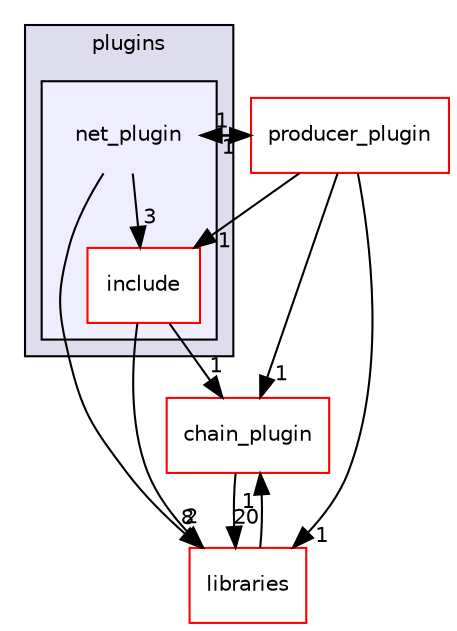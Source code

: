 digraph "plugins/net_plugin" {
  compound=true
  node [ fontsize="10", fontname="Helvetica"];
  edge [ labelfontsize="10", labelfontname="Helvetica"];
  subgraph clusterdir_38c8d24aef3972a7f87b834274e76e31 {
    graph [ bgcolor="#ddddee", pencolor="black", label="plugins" fontname="Helvetica", fontsize="10", URL="dir_38c8d24aef3972a7f87b834274e76e31.html"]
  subgraph clusterdir_8e3645801c54efa3eb969a6cc5d5ec3f {
    graph [ bgcolor="#eeeeff", pencolor="black", label="" URL="dir_8e3645801c54efa3eb969a6cc5d5ec3f.html"];
    dir_8e3645801c54efa3eb969a6cc5d5ec3f [shape=plaintext label="net_plugin"];
    dir_296bad3c10beb400f338d801fa6ae219 [shape=box label="include" color="red" fillcolor="white" style="filled" URL="dir_296bad3c10beb400f338d801fa6ae219.html"];
  }
  }
  dir_602e6d607ea05a3811091b067ebfa4ac [shape=box label="chain_plugin" fillcolor="white" style="filled" color="red" URL="dir_602e6d607ea05a3811091b067ebfa4ac.html"];
  dir_cd18730b9ddf64f12f1569d589a3bc70 [shape=box label="producer_plugin" fillcolor="white" style="filled" color="red" URL="dir_cd18730b9ddf64f12f1569d589a3bc70.html"];
  dir_bc0718b08fb2015b8e59c47b2805f60c [shape=box label="libraries" fillcolor="white" style="filled" color="red" URL="dir_bc0718b08fb2015b8e59c47b2805f60c.html"];
  dir_602e6d607ea05a3811091b067ebfa4ac->dir_bc0718b08fb2015b8e59c47b2805f60c [headlabel="20", labeldistance=1.5 headhref="dir_001848_000004.html"];
  dir_cd18730b9ddf64f12f1569d589a3bc70->dir_602e6d607ea05a3811091b067ebfa4ac [headlabel="1", labeldistance=1.5 headhref="dir_001868_001848.html"];
  dir_cd18730b9ddf64f12f1569d589a3bc70->dir_8e3645801c54efa3eb969a6cc5d5ec3f [headlabel="1", labeldistance=1.5 headhref="dir_001868_001704.html"];
  dir_cd18730b9ddf64f12f1569d589a3bc70->dir_bc0718b08fb2015b8e59c47b2805f60c [headlabel="1", labeldistance=1.5 headhref="dir_001868_000004.html"];
  dir_cd18730b9ddf64f12f1569d589a3bc70->dir_296bad3c10beb400f338d801fa6ae219 [headlabel="1", labeldistance=1.5 headhref="dir_001868_001705.html"];
  dir_8e3645801c54efa3eb969a6cc5d5ec3f->dir_cd18730b9ddf64f12f1569d589a3bc70 [headlabel="1", labeldistance=1.5 headhref="dir_001704_001868.html"];
  dir_8e3645801c54efa3eb969a6cc5d5ec3f->dir_bc0718b08fb2015b8e59c47b2805f60c [headlabel="8", labeldistance=1.5 headhref="dir_001704_000004.html"];
  dir_8e3645801c54efa3eb969a6cc5d5ec3f->dir_296bad3c10beb400f338d801fa6ae219 [headlabel="3", labeldistance=1.5 headhref="dir_001704_001705.html"];
  dir_bc0718b08fb2015b8e59c47b2805f60c->dir_602e6d607ea05a3811091b067ebfa4ac [headlabel="1", labeldistance=1.5 headhref="dir_000004_001848.html"];
  dir_296bad3c10beb400f338d801fa6ae219->dir_602e6d607ea05a3811091b067ebfa4ac [headlabel="1", labeldistance=1.5 headhref="dir_001705_001848.html"];
  dir_296bad3c10beb400f338d801fa6ae219->dir_bc0718b08fb2015b8e59c47b2805f60c [headlabel="2", labeldistance=1.5 headhref="dir_001705_000004.html"];
}
